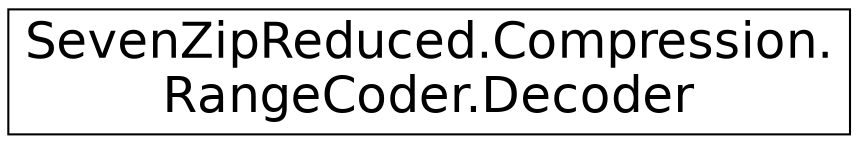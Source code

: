 digraph "Graphical Class Hierarchy"
{
  edge [fontname="Helvetica",fontsize="24",labelfontname="Helvetica",labelfontsize="24"];
  node [fontname="Helvetica",fontsize="24",shape=record];
  rankdir="LR";
  Node1 [label="SevenZipReduced.Compression.\lRangeCoder.Decoder",height=0.2,width=0.4,color="black", fillcolor="white", style="filled",URL="$class_seven_zip_reduced_1_1_compression_1_1_range_coder_1_1_decoder.html"];
}
